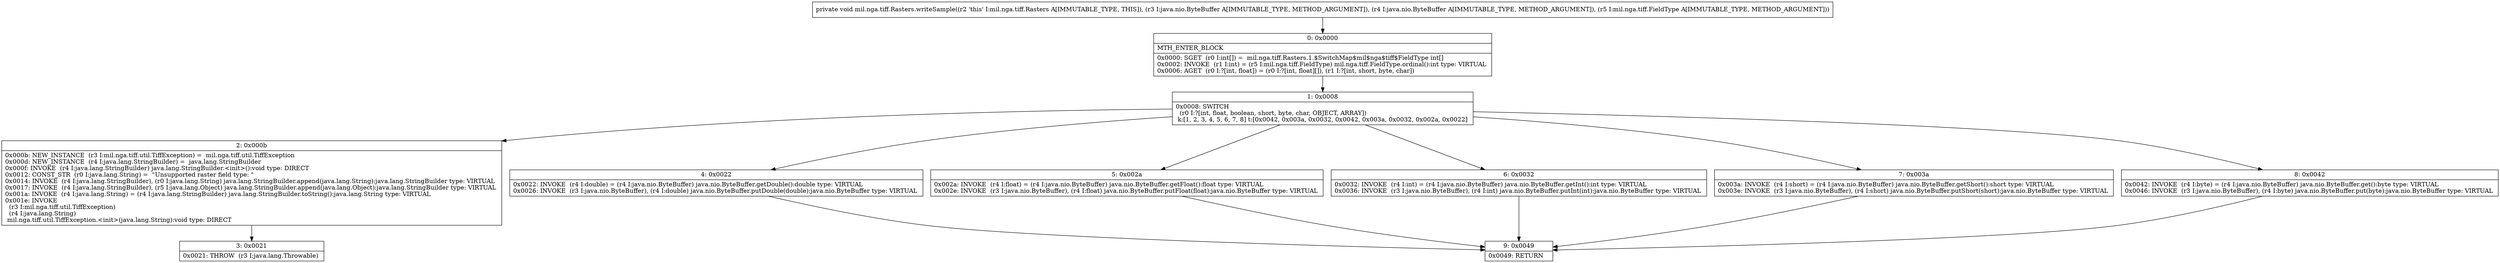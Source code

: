 digraph "CFG formil.nga.tiff.Rasters.writeSample(Ljava\/nio\/ByteBuffer;Ljava\/nio\/ByteBuffer;Lmil\/nga\/tiff\/FieldType;)V" {
Node_0 [shape=record,label="{0\:\ 0x0000|MTH_ENTER_BLOCK\l|0x0000: SGET  (r0 I:int[]) =  mil.nga.tiff.Rasters.1.$SwitchMap$mil$nga$tiff$FieldType int[] \l0x0002: INVOKE  (r1 I:int) = (r5 I:mil.nga.tiff.FieldType) mil.nga.tiff.FieldType.ordinal():int type: VIRTUAL \l0x0006: AGET  (r0 I:?[int, float]) = (r0 I:?[int, float][]), (r1 I:?[int, short, byte, char]) \l}"];
Node_1 [shape=record,label="{1\:\ 0x0008|0x0008: SWITCH  \l  (r0 I:?[int, float, boolean, short, byte, char, OBJECT, ARRAY])\l k:[1, 2, 3, 4, 5, 6, 7, 8] t:[0x0042, 0x003a, 0x0032, 0x0042, 0x003a, 0x0032, 0x002a, 0x0022] \l}"];
Node_2 [shape=record,label="{2\:\ 0x000b|0x000b: NEW_INSTANCE  (r3 I:mil.nga.tiff.util.TiffException) =  mil.nga.tiff.util.TiffException \l0x000d: NEW_INSTANCE  (r4 I:java.lang.StringBuilder) =  java.lang.StringBuilder \l0x000f: INVOKE  (r4 I:java.lang.StringBuilder) java.lang.StringBuilder.\<init\>():void type: DIRECT \l0x0012: CONST_STR  (r0 I:java.lang.String) =  \"Unsupported raster field type: \" \l0x0014: INVOKE  (r4 I:java.lang.StringBuilder), (r0 I:java.lang.String) java.lang.StringBuilder.append(java.lang.String):java.lang.StringBuilder type: VIRTUAL \l0x0017: INVOKE  (r4 I:java.lang.StringBuilder), (r5 I:java.lang.Object) java.lang.StringBuilder.append(java.lang.Object):java.lang.StringBuilder type: VIRTUAL \l0x001a: INVOKE  (r4 I:java.lang.String) = (r4 I:java.lang.StringBuilder) java.lang.StringBuilder.toString():java.lang.String type: VIRTUAL \l0x001e: INVOKE  \l  (r3 I:mil.nga.tiff.util.TiffException)\l  (r4 I:java.lang.String)\l mil.nga.tiff.util.TiffException.\<init\>(java.lang.String):void type: DIRECT \l}"];
Node_3 [shape=record,label="{3\:\ 0x0021|0x0021: THROW  (r3 I:java.lang.Throwable) \l}"];
Node_4 [shape=record,label="{4\:\ 0x0022|0x0022: INVOKE  (r4 I:double) = (r4 I:java.nio.ByteBuffer) java.nio.ByteBuffer.getDouble():double type: VIRTUAL \l0x0026: INVOKE  (r3 I:java.nio.ByteBuffer), (r4 I:double) java.nio.ByteBuffer.putDouble(double):java.nio.ByteBuffer type: VIRTUAL \l}"];
Node_5 [shape=record,label="{5\:\ 0x002a|0x002a: INVOKE  (r4 I:float) = (r4 I:java.nio.ByteBuffer) java.nio.ByteBuffer.getFloat():float type: VIRTUAL \l0x002e: INVOKE  (r3 I:java.nio.ByteBuffer), (r4 I:float) java.nio.ByteBuffer.putFloat(float):java.nio.ByteBuffer type: VIRTUAL \l}"];
Node_6 [shape=record,label="{6\:\ 0x0032|0x0032: INVOKE  (r4 I:int) = (r4 I:java.nio.ByteBuffer) java.nio.ByteBuffer.getInt():int type: VIRTUAL \l0x0036: INVOKE  (r3 I:java.nio.ByteBuffer), (r4 I:int) java.nio.ByteBuffer.putInt(int):java.nio.ByteBuffer type: VIRTUAL \l}"];
Node_7 [shape=record,label="{7\:\ 0x003a|0x003a: INVOKE  (r4 I:short) = (r4 I:java.nio.ByteBuffer) java.nio.ByteBuffer.getShort():short type: VIRTUAL \l0x003e: INVOKE  (r3 I:java.nio.ByteBuffer), (r4 I:short) java.nio.ByteBuffer.putShort(short):java.nio.ByteBuffer type: VIRTUAL \l}"];
Node_8 [shape=record,label="{8\:\ 0x0042|0x0042: INVOKE  (r4 I:byte) = (r4 I:java.nio.ByteBuffer) java.nio.ByteBuffer.get():byte type: VIRTUAL \l0x0046: INVOKE  (r3 I:java.nio.ByteBuffer), (r4 I:byte) java.nio.ByteBuffer.put(byte):java.nio.ByteBuffer type: VIRTUAL \l}"];
Node_9 [shape=record,label="{9\:\ 0x0049|0x0049: RETURN   \l}"];
MethodNode[shape=record,label="{private void mil.nga.tiff.Rasters.writeSample((r2 'this' I:mil.nga.tiff.Rasters A[IMMUTABLE_TYPE, THIS]), (r3 I:java.nio.ByteBuffer A[IMMUTABLE_TYPE, METHOD_ARGUMENT]), (r4 I:java.nio.ByteBuffer A[IMMUTABLE_TYPE, METHOD_ARGUMENT]), (r5 I:mil.nga.tiff.FieldType A[IMMUTABLE_TYPE, METHOD_ARGUMENT])) }"];
MethodNode -> Node_0;
Node_0 -> Node_1;
Node_1 -> Node_2;
Node_1 -> Node_4;
Node_1 -> Node_5;
Node_1 -> Node_6;
Node_1 -> Node_7;
Node_1 -> Node_8;
Node_2 -> Node_3;
Node_4 -> Node_9;
Node_5 -> Node_9;
Node_6 -> Node_9;
Node_7 -> Node_9;
Node_8 -> Node_9;
}

